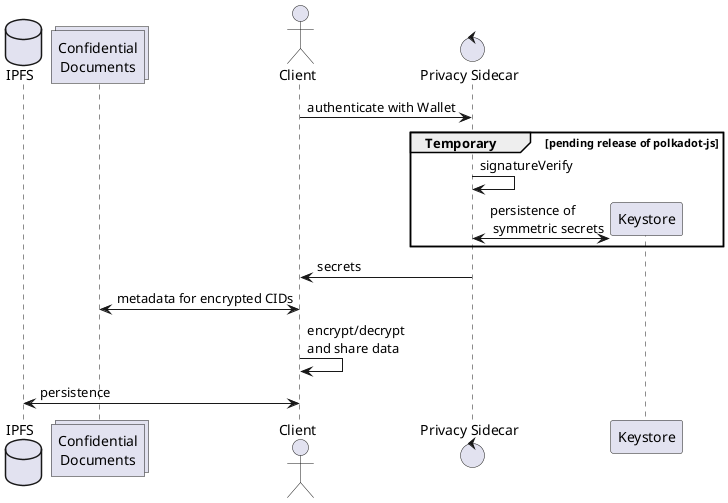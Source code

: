 @startuml "Private Server Sequence"
database IPFS
collections "Confidential\nDocuments" as CD
actor "Client" as Client
control "Privacy Sidecar" as Server

Client -> Server: authenticate with Wallet 

group Temporary [pending release of polkadot-js]
  Server -> Server: signatureVerify
  Server <-> Keystore ** : persistence of\n symmetric secrets
end

Server -> Client: secrets

Client <-> CD: metadata for encrypted CIDs
Client -> Client: encrypt/decrypt \nand share data
Client <-> IPFS: persistence

@enduml